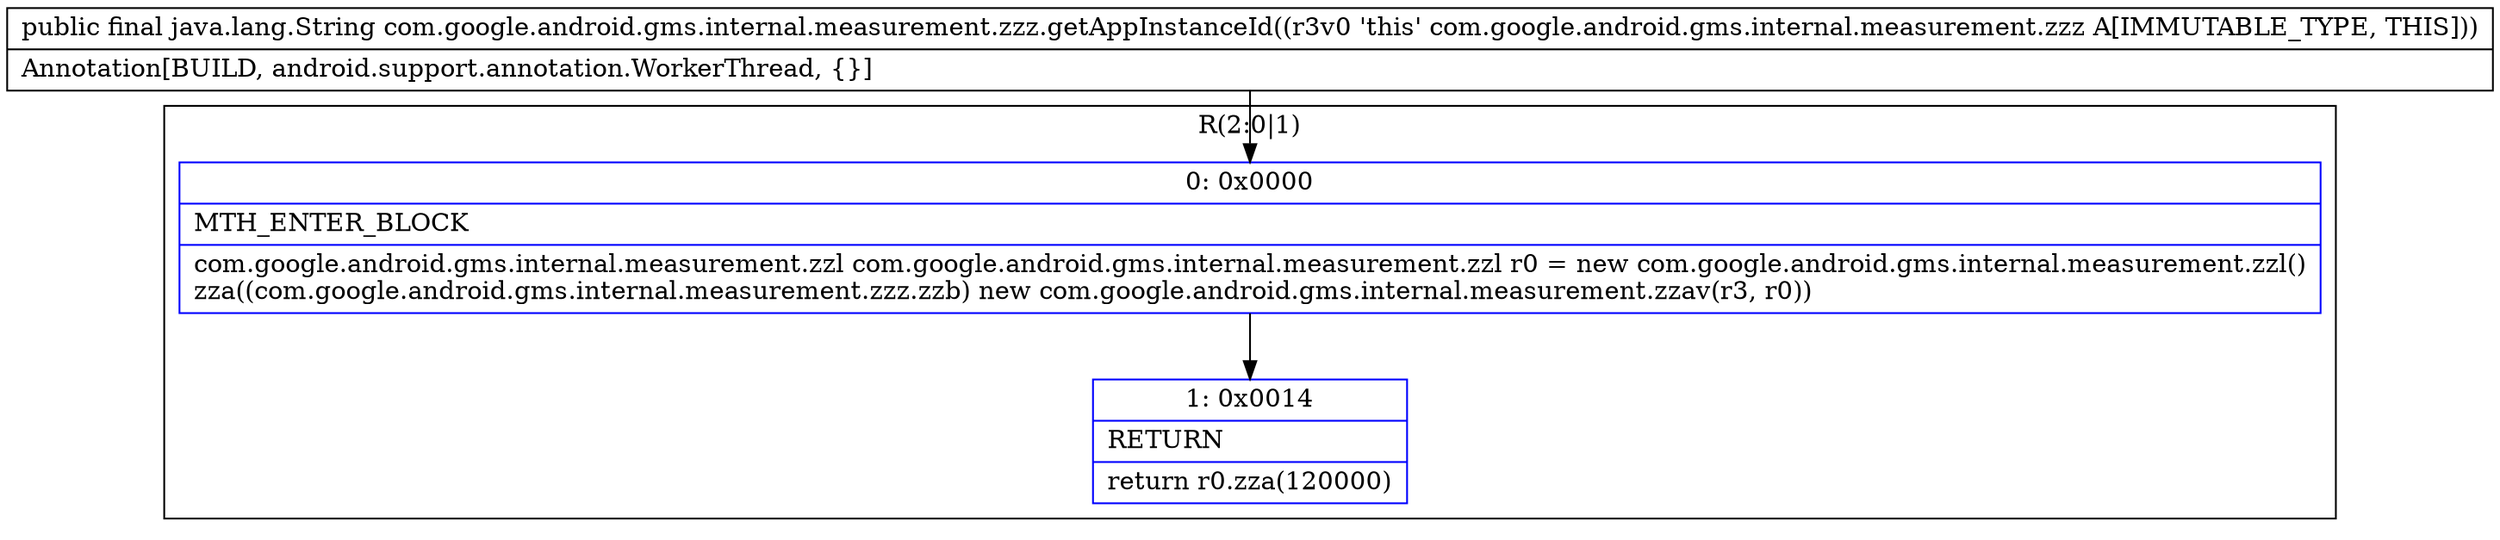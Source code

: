 digraph "CFG forcom.google.android.gms.internal.measurement.zzz.getAppInstanceId()Ljava\/lang\/String;" {
subgraph cluster_Region_702956922 {
label = "R(2:0|1)";
node [shape=record,color=blue];
Node_0 [shape=record,label="{0\:\ 0x0000|MTH_ENTER_BLOCK\l|com.google.android.gms.internal.measurement.zzl com.google.android.gms.internal.measurement.zzl r0 = new com.google.android.gms.internal.measurement.zzl()\lzza((com.google.android.gms.internal.measurement.zzz.zzb) new com.google.android.gms.internal.measurement.zzav(r3, r0))\l}"];
Node_1 [shape=record,label="{1\:\ 0x0014|RETURN\l|return r0.zza(120000)\l}"];
}
MethodNode[shape=record,label="{public final java.lang.String com.google.android.gms.internal.measurement.zzz.getAppInstanceId((r3v0 'this' com.google.android.gms.internal.measurement.zzz A[IMMUTABLE_TYPE, THIS]))  | Annotation[BUILD, android.support.annotation.WorkerThread, \{\}]\l}"];
MethodNode -> Node_0;
Node_0 -> Node_1;
}

